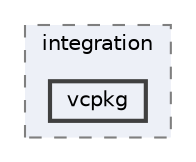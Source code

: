 digraph "C:/Dev/ezRPC/RPC/json/docs/mkdocs/docs/integration/vcpkg"
{
 // LATEX_PDF_SIZE
  bgcolor="transparent";
  edge [fontname=Helvetica,fontsize=10,labelfontname=Helvetica,labelfontsize=10];
  node [fontname=Helvetica,fontsize=10,shape=box,height=0.2,width=0.4];
  compound=true
  subgraph clusterdir_054048fe3fec85d60f2032bfb4518155 {
    graph [ bgcolor="#edf0f7", pencolor="grey50", label="integration", fontname=Helvetica,fontsize=10 style="filled,dashed", URL="dir_054048fe3fec85d60f2032bfb4518155.html",tooltip=""]
  dir_ed0bda82d622ca75975025c36ad4bf3d [label="vcpkg", fillcolor="#edf0f7", color="grey25", style="filled,bold", URL="dir_ed0bda82d622ca75975025c36ad4bf3d.html",tooltip=""];
  }
}
